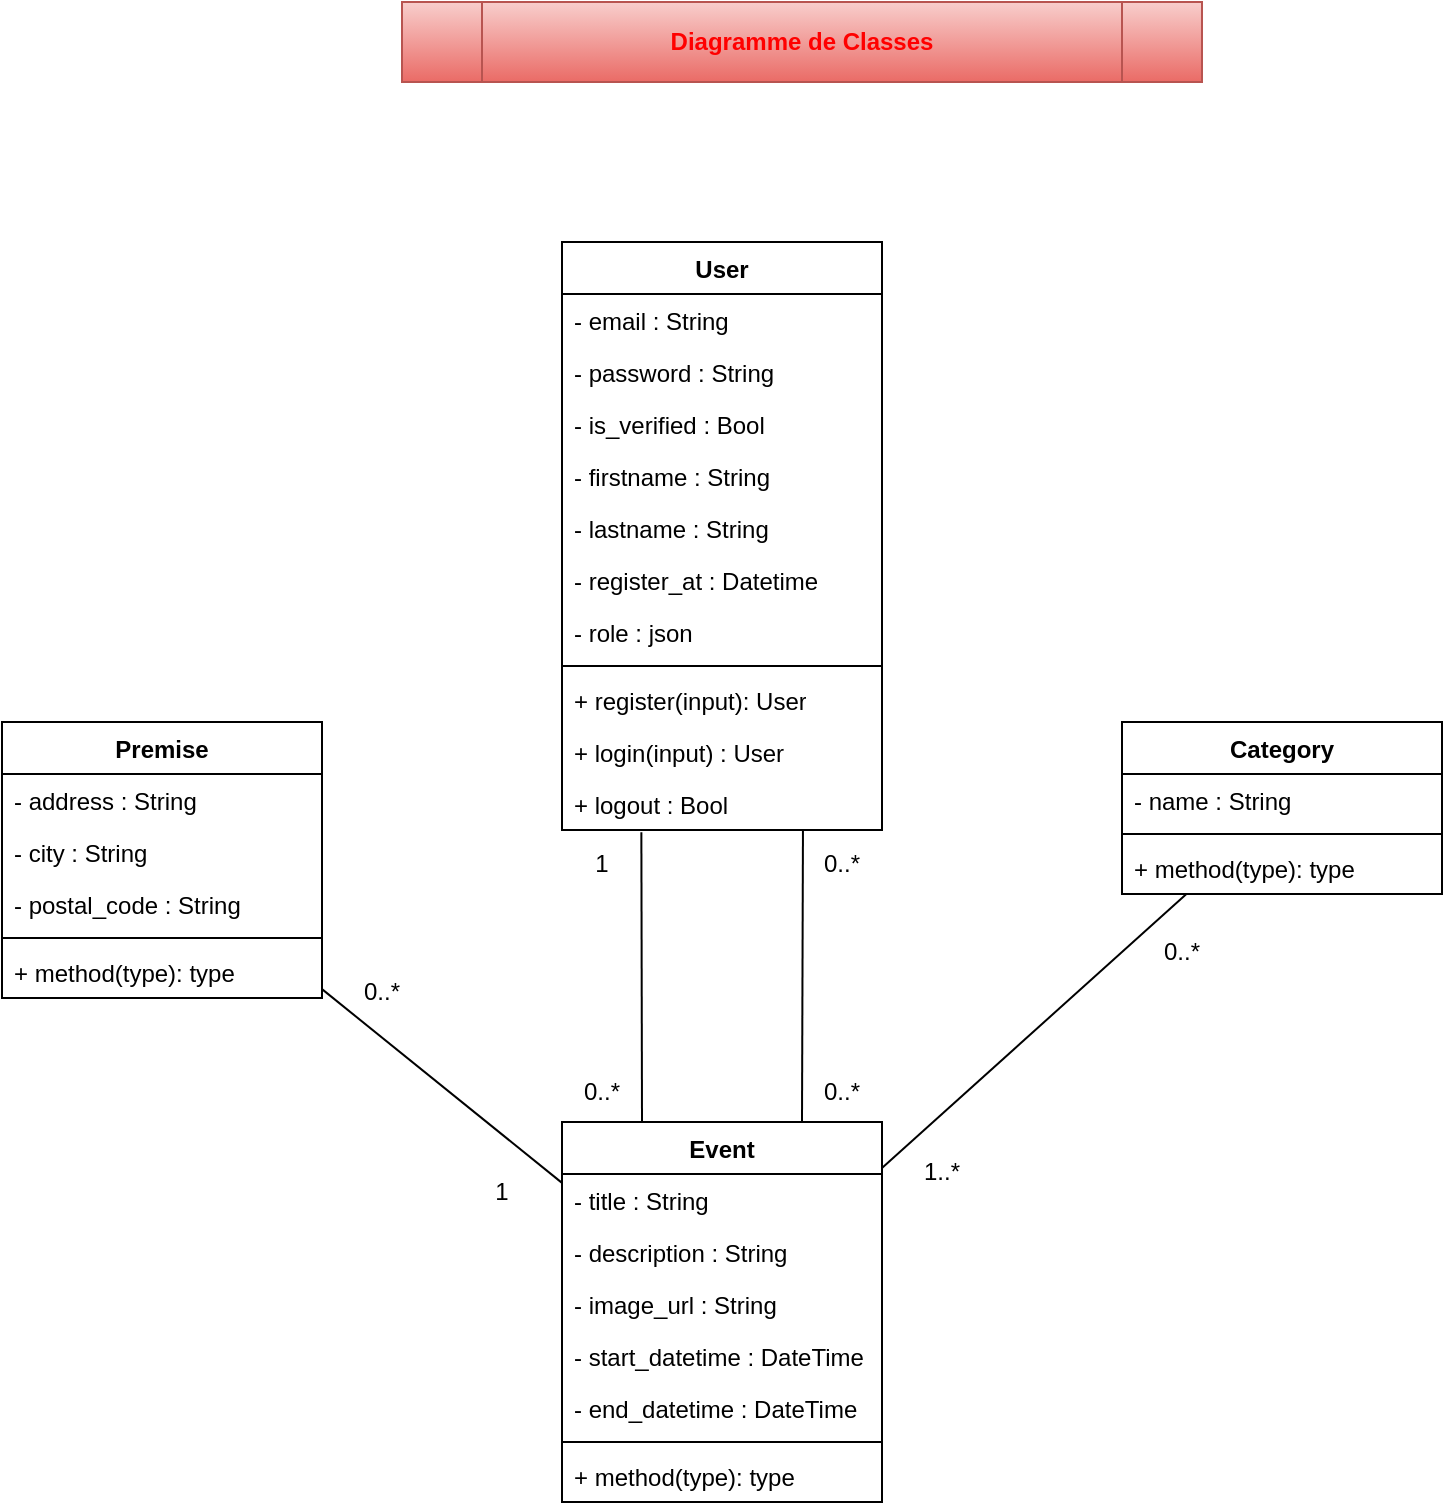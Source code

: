 <mxfile version="28.2.5">
  <diagram name="Page-1" id="PCsEB7HsUW_G8YdbMCWA">
    <mxGraphModel dx="983" dy="518" grid="1" gridSize="10" guides="1" tooltips="1" connect="1" arrows="1" fold="1" page="1" pageScale="1" pageWidth="827" pageHeight="1169" math="0" shadow="0">
      <root>
        <mxCell id="0" />
        <mxCell id="1" parent="0" />
        <mxCell id="VlfzjaUwSPDD4wBWdcZH-5" value="&lt;font style=&quot;color: light-dark(rgb(255, 0, 0), rgb(237, 237, 237));&quot;&gt;&lt;b&gt;Diagramme de Classes&lt;/b&gt;&lt;/font&gt;" style="shape=process;whiteSpace=wrap;html=1;backgroundOutline=1;fillColor=#f8cecc;strokeColor=#b85450;gradientColor=#ea6b66;" vertex="1" parent="1">
          <mxGeometry x="240" y="40" width="400" height="40" as="geometry" />
        </mxCell>
        <mxCell id="VlfzjaUwSPDD4wBWdcZH-44" style="rounded=0;orthogonalLoop=1;jettySize=auto;html=1;endArrow=none;endFill=0;exitX=0.248;exitY=1.042;exitDx=0;exitDy=0;exitPerimeter=0;entryX=0.25;entryY=0;entryDx=0;entryDy=0;" edge="1" parent="1" source="VlfzjaUwSPDD4wBWdcZH-49" target="VlfzjaUwSPDD4wBWdcZH-25">
          <mxGeometry relative="1" as="geometry" />
        </mxCell>
        <mxCell id="VlfzjaUwSPDD4wBWdcZH-15" value="User" style="swimlane;fontStyle=1;align=center;verticalAlign=top;childLayout=stackLayout;horizontal=1;startSize=26;horizontalStack=0;resizeParent=1;resizeParentMax=0;resizeLast=0;collapsible=1;marginBottom=0;whiteSpace=wrap;html=1;" vertex="1" parent="1">
          <mxGeometry x="320" y="160" width="160" height="294" as="geometry" />
        </mxCell>
        <mxCell id="VlfzjaUwSPDD4wBWdcZH-16" value="- email : String" style="text;strokeColor=none;fillColor=none;align=left;verticalAlign=top;spacingLeft=4;spacingRight=4;overflow=hidden;rotatable=0;points=[[0,0.5],[1,0.5]];portConstraint=eastwest;whiteSpace=wrap;html=1;" vertex="1" parent="VlfzjaUwSPDD4wBWdcZH-15">
          <mxGeometry y="26" width="160" height="26" as="geometry" />
        </mxCell>
        <mxCell id="VlfzjaUwSPDD4wBWdcZH-20" value="- password : String" style="text;strokeColor=none;fillColor=none;align=left;verticalAlign=top;spacingLeft=4;spacingRight=4;overflow=hidden;rotatable=0;points=[[0,0.5],[1,0.5]];portConstraint=eastwest;whiteSpace=wrap;html=1;" vertex="1" parent="VlfzjaUwSPDD4wBWdcZH-15">
          <mxGeometry y="52" width="160" height="26" as="geometry" />
        </mxCell>
        <mxCell id="VlfzjaUwSPDD4wBWdcZH-19" value="- is_verified : Bool" style="text;strokeColor=none;fillColor=none;align=left;verticalAlign=top;spacingLeft=4;spacingRight=4;overflow=hidden;rotatable=0;points=[[0,0.5],[1,0.5]];portConstraint=eastwest;whiteSpace=wrap;html=1;" vertex="1" parent="VlfzjaUwSPDD4wBWdcZH-15">
          <mxGeometry y="78" width="160" height="26" as="geometry" />
        </mxCell>
        <mxCell id="VlfzjaUwSPDD4wBWdcZH-21" value="- firstname : String" style="text;strokeColor=none;fillColor=none;align=left;verticalAlign=top;spacingLeft=4;spacingRight=4;overflow=hidden;rotatable=0;points=[[0,0.5],[1,0.5]];portConstraint=eastwest;whiteSpace=wrap;html=1;" vertex="1" parent="VlfzjaUwSPDD4wBWdcZH-15">
          <mxGeometry y="104" width="160" height="26" as="geometry" />
        </mxCell>
        <mxCell id="VlfzjaUwSPDD4wBWdcZH-22" value="- lastname : String" style="text;strokeColor=none;fillColor=none;align=left;verticalAlign=top;spacingLeft=4;spacingRight=4;overflow=hidden;rotatable=0;points=[[0,0.5],[1,0.5]];portConstraint=eastwest;whiteSpace=wrap;html=1;" vertex="1" parent="VlfzjaUwSPDD4wBWdcZH-15">
          <mxGeometry y="130" width="160" height="26" as="geometry" />
        </mxCell>
        <mxCell id="VlfzjaUwSPDD4wBWdcZH-23" value="- register_at : Datetime" style="text;strokeColor=none;fillColor=none;align=left;verticalAlign=top;spacingLeft=4;spacingRight=4;overflow=hidden;rotatable=0;points=[[0,0.5],[1,0.5]];portConstraint=eastwest;whiteSpace=wrap;html=1;" vertex="1" parent="VlfzjaUwSPDD4wBWdcZH-15">
          <mxGeometry y="156" width="160" height="26" as="geometry" />
        </mxCell>
        <mxCell id="VlfzjaUwSPDD4wBWdcZH-24" value="- role : json" style="text;strokeColor=none;fillColor=none;align=left;verticalAlign=top;spacingLeft=4;spacingRight=4;overflow=hidden;rotatable=0;points=[[0,0.5],[1,0.5]];portConstraint=eastwest;whiteSpace=wrap;html=1;" vertex="1" parent="VlfzjaUwSPDD4wBWdcZH-15">
          <mxGeometry y="182" width="160" height="26" as="geometry" />
        </mxCell>
        <mxCell id="VlfzjaUwSPDD4wBWdcZH-17" value="" style="line;strokeWidth=1;fillColor=none;align=left;verticalAlign=middle;spacingTop=-1;spacingLeft=3;spacingRight=3;rotatable=0;labelPosition=right;points=[];portConstraint=eastwest;strokeColor=inherit;" vertex="1" parent="VlfzjaUwSPDD4wBWdcZH-15">
          <mxGeometry y="208" width="160" height="8" as="geometry" />
        </mxCell>
        <mxCell id="VlfzjaUwSPDD4wBWdcZH-18" value="+ register(input): User" style="text;strokeColor=none;fillColor=none;align=left;verticalAlign=top;spacingLeft=4;spacingRight=4;overflow=hidden;rotatable=0;points=[[0,0.5],[1,0.5]];portConstraint=eastwest;whiteSpace=wrap;html=1;" vertex="1" parent="VlfzjaUwSPDD4wBWdcZH-15">
          <mxGeometry y="216" width="160" height="26" as="geometry" />
        </mxCell>
        <mxCell id="VlfzjaUwSPDD4wBWdcZH-48" value="+ login(input) : User" style="text;strokeColor=none;fillColor=none;align=left;verticalAlign=top;spacingLeft=4;spacingRight=4;overflow=hidden;rotatable=0;points=[[0,0.5],[1,0.5]];portConstraint=eastwest;whiteSpace=wrap;html=1;" vertex="1" parent="VlfzjaUwSPDD4wBWdcZH-15">
          <mxGeometry y="242" width="160" height="26" as="geometry" />
        </mxCell>
        <mxCell id="VlfzjaUwSPDD4wBWdcZH-49" value="+ logout : Bool" style="text;strokeColor=none;fillColor=none;align=left;verticalAlign=top;spacingLeft=4;spacingRight=4;overflow=hidden;rotatable=0;points=[[0,0.5],[1,0.5]];portConstraint=eastwest;whiteSpace=wrap;html=1;" vertex="1" parent="VlfzjaUwSPDD4wBWdcZH-15">
          <mxGeometry y="268" width="160" height="26" as="geometry" />
        </mxCell>
        <mxCell id="VlfzjaUwSPDD4wBWdcZH-25" value="Event" style="swimlane;fontStyle=1;align=center;verticalAlign=top;childLayout=stackLayout;horizontal=1;startSize=26;horizontalStack=0;resizeParent=1;resizeParentMax=0;resizeLast=0;collapsible=1;marginBottom=0;whiteSpace=wrap;html=1;" vertex="1" parent="1">
          <mxGeometry x="320" y="600" width="160" height="190" as="geometry" />
        </mxCell>
        <mxCell id="VlfzjaUwSPDD4wBWdcZH-26" value="- title : String" style="text;strokeColor=none;fillColor=none;align=left;verticalAlign=top;spacingLeft=4;spacingRight=4;overflow=hidden;rotatable=0;points=[[0,0.5],[1,0.5]];portConstraint=eastwest;whiteSpace=wrap;html=1;" vertex="1" parent="VlfzjaUwSPDD4wBWdcZH-25">
          <mxGeometry y="26" width="160" height="26" as="geometry" />
        </mxCell>
        <mxCell id="VlfzjaUwSPDD4wBWdcZH-31" value="- description : String" style="text;strokeColor=none;fillColor=none;align=left;verticalAlign=top;spacingLeft=4;spacingRight=4;overflow=hidden;rotatable=0;points=[[0,0.5],[1,0.5]];portConstraint=eastwest;whiteSpace=wrap;html=1;" vertex="1" parent="VlfzjaUwSPDD4wBWdcZH-25">
          <mxGeometry y="52" width="160" height="26" as="geometry" />
        </mxCell>
        <mxCell id="VlfzjaUwSPDD4wBWdcZH-32" value="- image_url : String" style="text;strokeColor=none;fillColor=none;align=left;verticalAlign=top;spacingLeft=4;spacingRight=4;overflow=hidden;rotatable=0;points=[[0,0.5],[1,0.5]];portConstraint=eastwest;whiteSpace=wrap;html=1;" vertex="1" parent="VlfzjaUwSPDD4wBWdcZH-25">
          <mxGeometry y="78" width="160" height="26" as="geometry" />
        </mxCell>
        <mxCell id="VlfzjaUwSPDD4wBWdcZH-30" value="- start_datetime : DateTime" style="text;strokeColor=none;fillColor=none;align=left;verticalAlign=top;spacingLeft=4;spacingRight=4;overflow=hidden;rotatable=0;points=[[0,0.5],[1,0.5]];portConstraint=eastwest;whiteSpace=wrap;html=1;" vertex="1" parent="VlfzjaUwSPDD4wBWdcZH-25">
          <mxGeometry y="104" width="160" height="26" as="geometry" />
        </mxCell>
        <mxCell id="VlfzjaUwSPDD4wBWdcZH-29" value="- end_datetime : DateTime" style="text;strokeColor=none;fillColor=none;align=left;verticalAlign=top;spacingLeft=4;spacingRight=4;overflow=hidden;rotatable=0;points=[[0,0.5],[1,0.5]];portConstraint=eastwest;whiteSpace=wrap;html=1;" vertex="1" parent="VlfzjaUwSPDD4wBWdcZH-25">
          <mxGeometry y="130" width="160" height="26" as="geometry" />
        </mxCell>
        <mxCell id="VlfzjaUwSPDD4wBWdcZH-27" value="" style="line;strokeWidth=1;fillColor=none;align=left;verticalAlign=middle;spacingTop=-1;spacingLeft=3;spacingRight=3;rotatable=0;labelPosition=right;points=[];portConstraint=eastwest;strokeColor=inherit;" vertex="1" parent="VlfzjaUwSPDD4wBWdcZH-25">
          <mxGeometry y="156" width="160" height="8" as="geometry" />
        </mxCell>
        <mxCell id="VlfzjaUwSPDD4wBWdcZH-28" value="+ method(type): type" style="text;strokeColor=none;fillColor=none;align=left;verticalAlign=top;spacingLeft=4;spacingRight=4;overflow=hidden;rotatable=0;points=[[0,0.5],[1,0.5]];portConstraint=eastwest;whiteSpace=wrap;html=1;" vertex="1" parent="VlfzjaUwSPDD4wBWdcZH-25">
          <mxGeometry y="164" width="160" height="26" as="geometry" />
        </mxCell>
        <mxCell id="VlfzjaUwSPDD4wBWdcZH-46" style="rounded=0;orthogonalLoop=1;jettySize=auto;html=1;endArrow=none;endFill=0;" edge="1" parent="1" source="VlfzjaUwSPDD4wBWdcZH-33" target="VlfzjaUwSPDD4wBWdcZH-25">
          <mxGeometry relative="1" as="geometry" />
        </mxCell>
        <mxCell id="VlfzjaUwSPDD4wBWdcZH-33" value="Category" style="swimlane;fontStyle=1;align=center;verticalAlign=top;childLayout=stackLayout;horizontal=1;startSize=26;horizontalStack=0;resizeParent=1;resizeParentMax=0;resizeLast=0;collapsible=1;marginBottom=0;whiteSpace=wrap;html=1;" vertex="1" parent="1">
          <mxGeometry x="600" y="400" width="160" height="86" as="geometry" />
        </mxCell>
        <mxCell id="VlfzjaUwSPDD4wBWdcZH-34" value="- name : String" style="text;strokeColor=none;fillColor=none;align=left;verticalAlign=top;spacingLeft=4;spacingRight=4;overflow=hidden;rotatable=0;points=[[0,0.5],[1,0.5]];portConstraint=eastwest;whiteSpace=wrap;html=1;" vertex="1" parent="VlfzjaUwSPDD4wBWdcZH-33">
          <mxGeometry y="26" width="160" height="26" as="geometry" />
        </mxCell>
        <mxCell id="VlfzjaUwSPDD4wBWdcZH-35" value="" style="line;strokeWidth=1;fillColor=none;align=left;verticalAlign=middle;spacingTop=-1;spacingLeft=3;spacingRight=3;rotatable=0;labelPosition=right;points=[];portConstraint=eastwest;strokeColor=inherit;" vertex="1" parent="VlfzjaUwSPDD4wBWdcZH-33">
          <mxGeometry y="52" width="160" height="8" as="geometry" />
        </mxCell>
        <mxCell id="VlfzjaUwSPDD4wBWdcZH-36" value="+ method(type): type" style="text;strokeColor=none;fillColor=none;align=left;verticalAlign=top;spacingLeft=4;spacingRight=4;overflow=hidden;rotatable=0;points=[[0,0.5],[1,0.5]];portConstraint=eastwest;whiteSpace=wrap;html=1;" vertex="1" parent="VlfzjaUwSPDD4wBWdcZH-33">
          <mxGeometry y="60" width="160" height="26" as="geometry" />
        </mxCell>
        <mxCell id="VlfzjaUwSPDD4wBWdcZH-47" style="rounded=0;orthogonalLoop=1;jettySize=auto;html=1;endArrow=none;endFill=0;" edge="1" parent="1" source="VlfzjaUwSPDD4wBWdcZH-37" target="VlfzjaUwSPDD4wBWdcZH-25">
          <mxGeometry relative="1" as="geometry" />
        </mxCell>
        <mxCell id="VlfzjaUwSPDD4wBWdcZH-37" value="Premise" style="swimlane;fontStyle=1;align=center;verticalAlign=top;childLayout=stackLayout;horizontal=1;startSize=26;horizontalStack=0;resizeParent=1;resizeParentMax=0;resizeLast=0;collapsible=1;marginBottom=0;whiteSpace=wrap;html=1;" vertex="1" parent="1">
          <mxGeometry x="40" y="400" width="160" height="138" as="geometry" />
        </mxCell>
        <mxCell id="VlfzjaUwSPDD4wBWdcZH-38" value="- address : String" style="text;strokeColor=none;fillColor=none;align=left;verticalAlign=top;spacingLeft=4;spacingRight=4;overflow=hidden;rotatable=0;points=[[0,0.5],[1,0.5]];portConstraint=eastwest;whiteSpace=wrap;html=1;" vertex="1" parent="VlfzjaUwSPDD4wBWdcZH-37">
          <mxGeometry y="26" width="160" height="26" as="geometry" />
        </mxCell>
        <mxCell id="VlfzjaUwSPDD4wBWdcZH-43" value="- city : String" style="text;strokeColor=none;fillColor=none;align=left;verticalAlign=top;spacingLeft=4;spacingRight=4;overflow=hidden;rotatable=0;points=[[0,0.5],[1,0.5]];portConstraint=eastwest;whiteSpace=wrap;html=1;" vertex="1" parent="VlfzjaUwSPDD4wBWdcZH-37">
          <mxGeometry y="52" width="160" height="26" as="geometry" />
        </mxCell>
        <mxCell id="VlfzjaUwSPDD4wBWdcZH-42" value="- postal_code : String" style="text;strokeColor=none;fillColor=none;align=left;verticalAlign=top;spacingLeft=4;spacingRight=4;overflow=hidden;rotatable=0;points=[[0,0.5],[1,0.5]];portConstraint=eastwest;whiteSpace=wrap;html=1;" vertex="1" parent="VlfzjaUwSPDD4wBWdcZH-37">
          <mxGeometry y="78" width="160" height="26" as="geometry" />
        </mxCell>
        <mxCell id="VlfzjaUwSPDD4wBWdcZH-39" value="" style="line;strokeWidth=1;fillColor=none;align=left;verticalAlign=middle;spacingTop=-1;spacingLeft=3;spacingRight=3;rotatable=0;labelPosition=right;points=[];portConstraint=eastwest;strokeColor=inherit;" vertex="1" parent="VlfzjaUwSPDD4wBWdcZH-37">
          <mxGeometry y="104" width="160" height="8" as="geometry" />
        </mxCell>
        <mxCell id="VlfzjaUwSPDD4wBWdcZH-40" value="+ method(type): type" style="text;strokeColor=none;fillColor=none;align=left;verticalAlign=top;spacingLeft=4;spacingRight=4;overflow=hidden;rotatable=0;points=[[0,0.5],[1,0.5]];portConstraint=eastwest;whiteSpace=wrap;html=1;" vertex="1" parent="VlfzjaUwSPDD4wBWdcZH-37">
          <mxGeometry y="112" width="160" height="26" as="geometry" />
        </mxCell>
        <mxCell id="VlfzjaUwSPDD4wBWdcZH-51" style="rounded=0;orthogonalLoop=1;jettySize=auto;html=1;endArrow=none;endFill=0;exitX=0.753;exitY=1.016;exitDx=0;exitDy=0;exitPerimeter=0;entryX=0.75;entryY=0;entryDx=0;entryDy=0;" edge="1" parent="1" source="VlfzjaUwSPDD4wBWdcZH-49" target="VlfzjaUwSPDD4wBWdcZH-25">
          <mxGeometry relative="1" as="geometry">
            <mxPoint x="430" y="520" as="sourcePoint" />
            <mxPoint x="430" y="665" as="targetPoint" />
          </mxGeometry>
        </mxCell>
        <mxCell id="VlfzjaUwSPDD4wBWdcZH-52" value="0..*" style="text;html=1;align=center;verticalAlign=middle;whiteSpace=wrap;rounded=0;" vertex="1" parent="1">
          <mxGeometry x="600" y="500" width="60" height="30" as="geometry" />
        </mxCell>
        <mxCell id="VlfzjaUwSPDD4wBWdcZH-53" value="1..*" style="text;html=1;align=center;verticalAlign=middle;whiteSpace=wrap;rounded=0;" vertex="1" parent="1">
          <mxGeometry x="480" y="610" width="60" height="30" as="geometry" />
        </mxCell>
        <mxCell id="VlfzjaUwSPDD4wBWdcZH-54" value="0..*" style="text;html=1;align=center;verticalAlign=middle;whiteSpace=wrap;rounded=0;" vertex="1" parent="1">
          <mxGeometry x="430" y="570" width="60" height="30" as="geometry" />
        </mxCell>
        <mxCell id="VlfzjaUwSPDD4wBWdcZH-55" value="0..*" style="text;html=1;align=center;verticalAlign=middle;whiteSpace=wrap;rounded=0;" vertex="1" parent="1">
          <mxGeometry x="430" y="456" width="60" height="30" as="geometry" />
        </mxCell>
        <mxCell id="VlfzjaUwSPDD4wBWdcZH-56" value="0..*" style="text;html=1;align=center;verticalAlign=middle;whiteSpace=wrap;rounded=0;" vertex="1" parent="1">
          <mxGeometry x="310" y="570" width="60" height="30" as="geometry" />
        </mxCell>
        <mxCell id="VlfzjaUwSPDD4wBWdcZH-57" value="1" style="text;html=1;align=center;verticalAlign=middle;whiteSpace=wrap;rounded=0;" vertex="1" parent="1">
          <mxGeometry x="310" y="456" width="60" height="30" as="geometry" />
        </mxCell>
        <mxCell id="VlfzjaUwSPDD4wBWdcZH-58" value="1" style="text;html=1;align=center;verticalAlign=middle;whiteSpace=wrap;rounded=0;" vertex="1" parent="1">
          <mxGeometry x="260" y="620" width="60" height="30" as="geometry" />
        </mxCell>
        <mxCell id="VlfzjaUwSPDD4wBWdcZH-59" value="0..*" style="text;html=1;align=center;verticalAlign=middle;whiteSpace=wrap;rounded=0;" vertex="1" parent="1">
          <mxGeometry x="200" y="520" width="60" height="30" as="geometry" />
        </mxCell>
      </root>
    </mxGraphModel>
  </diagram>
</mxfile>
